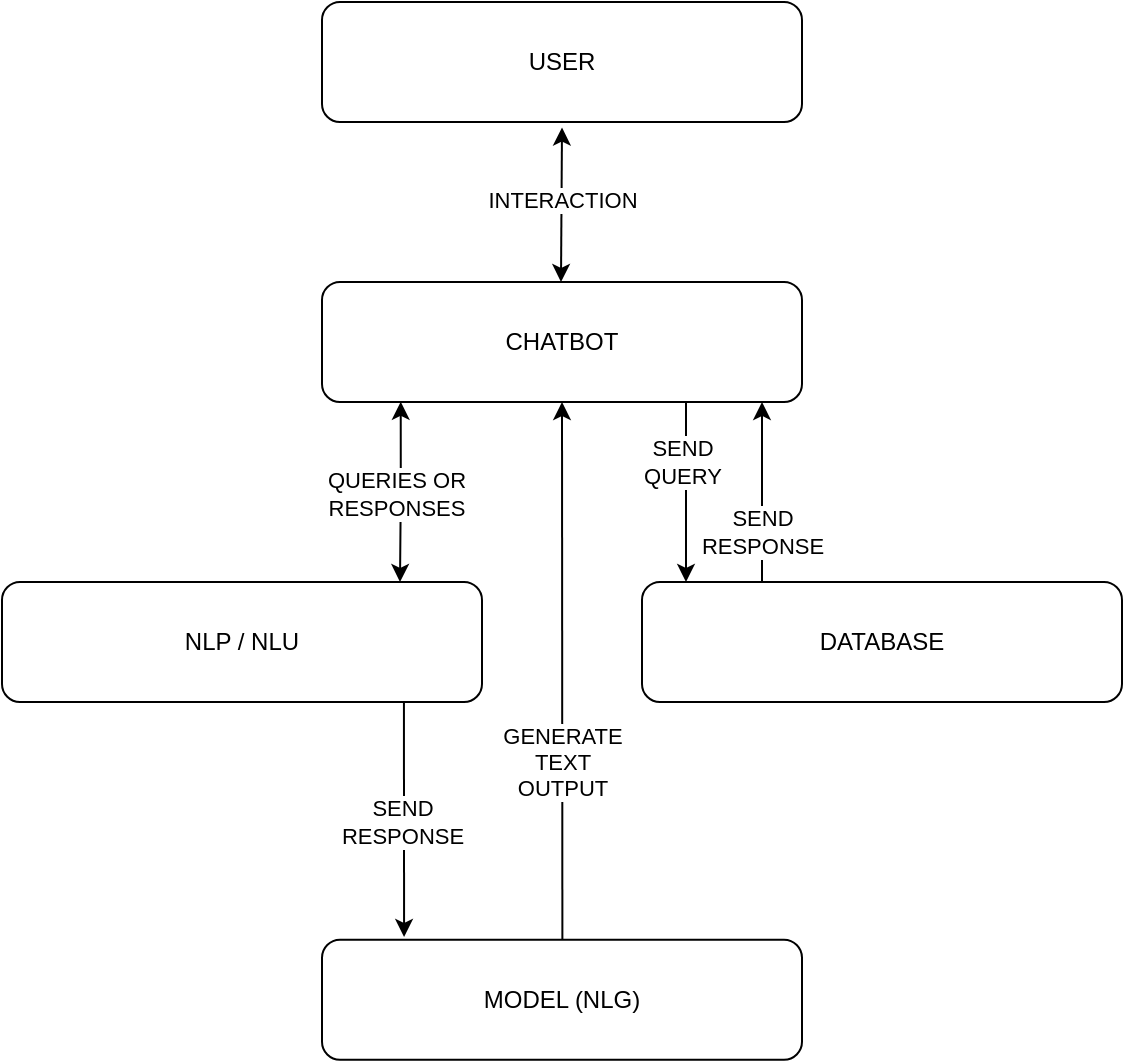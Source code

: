 <mxfile version="21.6.6" type="device">
  <diagram name="Page-1" id="SQiREFOokvu_kX7NKwha">
    <mxGraphModel dx="265" dy="169" grid="1" gridSize="10" guides="1" tooltips="1" connect="1" arrows="1" fold="1" page="1" pageScale="1" pageWidth="827" pageHeight="1169" math="0" shadow="0">
      <root>
        <mxCell id="0" />
        <mxCell id="1" parent="0" />
        <mxCell id="quadZYeFsB-Cy5rRPPhW-1" value="USER" style="rounded=1;whiteSpace=wrap;html=1;" vertex="1" parent="1">
          <mxGeometry x="200" y="50" width="240" height="60" as="geometry" />
        </mxCell>
        <mxCell id="quadZYeFsB-Cy5rRPPhW-4" style="edgeStyle=orthogonalEdgeStyle;rounded=0;orthogonalLoop=1;jettySize=auto;html=1;exitX=0.75;exitY=0;exitDx=0;exitDy=0;startArrow=classic;startFill=1;endArrow=classic;endFill=1;entryX=0.5;entryY=1.046;entryDx=0;entryDy=0;entryPerimeter=0;" edge="1" parent="1" target="quadZYeFsB-Cy5rRPPhW-1">
          <mxGeometry relative="1" as="geometry">
            <mxPoint x="319.5" y="190" as="sourcePoint" />
            <mxPoint x="319.5" y="120" as="targetPoint" />
          </mxGeometry>
        </mxCell>
        <mxCell id="quadZYeFsB-Cy5rRPPhW-5" value="INTERACTION" style="edgeLabel;html=1;align=center;verticalAlign=middle;resizable=0;points=[];" vertex="1" connectable="0" parent="quadZYeFsB-Cy5rRPPhW-4">
          <mxGeometry x="0.095" relative="1" as="geometry">
            <mxPoint y="1" as="offset" />
          </mxGeometry>
        </mxCell>
        <mxCell id="quadZYeFsB-Cy5rRPPhW-10" style="edgeStyle=orthogonalEdgeStyle;rounded=0;orthogonalLoop=1;jettySize=auto;html=1;endArrow=classic;endFill=1;startArrow=classic;startFill=1;exitX=0.164;exitY=0.998;exitDx=0;exitDy=0;exitPerimeter=0;entryX=0.17;entryY=-0.008;entryDx=0;entryDy=0;entryPerimeter=0;" edge="1" parent="1" source="quadZYeFsB-Cy5rRPPhW-2">
          <mxGeometry relative="1" as="geometry">
            <mxPoint x="242.08" y="252.46" as="sourcePoint" />
            <mxPoint x="239" y="340" as="targetPoint" />
          </mxGeometry>
        </mxCell>
        <mxCell id="quadZYeFsB-Cy5rRPPhW-11" value="QUERIES OR&lt;br&gt;RESPONSES" style="edgeLabel;html=1;align=center;verticalAlign=middle;resizable=0;points=[];" vertex="1" connectable="0" parent="quadZYeFsB-Cy5rRPPhW-10">
          <mxGeometry x="0.033" y="-3" relative="1" as="geometry">
            <mxPoint as="offset" />
          </mxGeometry>
        </mxCell>
        <mxCell id="quadZYeFsB-Cy5rRPPhW-2" value="CHATBOT" style="rounded=1;whiteSpace=wrap;html=1;" vertex="1" parent="1">
          <mxGeometry x="200" y="190" width="240" height="60" as="geometry" />
        </mxCell>
        <mxCell id="quadZYeFsB-Cy5rRPPhW-3" value="DATABASE" style="rounded=1;whiteSpace=wrap;html=1;" vertex="1" parent="1">
          <mxGeometry x="360" y="340" width="240" height="60" as="geometry" />
        </mxCell>
        <mxCell id="quadZYeFsB-Cy5rRPPhW-12" value="NLP / NLU" style="rounded=1;whiteSpace=wrap;html=1;" vertex="1" parent="1">
          <mxGeometry x="40" y="340" width="240" height="60" as="geometry" />
        </mxCell>
        <mxCell id="quadZYeFsB-Cy5rRPPhW-13" value="MODEL (NLG)" style="rounded=1;whiteSpace=wrap;html=1;" vertex="1" parent="1">
          <mxGeometry x="200" y="518.86" width="240" height="60" as="geometry" />
        </mxCell>
        <mxCell id="quadZYeFsB-Cy5rRPPhW-14" value="" style="endArrow=classic;html=1;rounded=0;entryX=0.75;entryY=0;entryDx=0;entryDy=0;" edge="1" parent="1">
          <mxGeometry width="50" height="50" relative="1" as="geometry">
            <mxPoint x="382" y="250" as="sourcePoint" />
            <mxPoint x="382" y="340" as="targetPoint" />
          </mxGeometry>
        </mxCell>
        <mxCell id="quadZYeFsB-Cy5rRPPhW-15" value="SEND&lt;br&gt;QUERY" style="edgeLabel;html=1;align=center;verticalAlign=middle;resizable=0;points=[];" vertex="1" connectable="0" parent="quadZYeFsB-Cy5rRPPhW-14">
          <mxGeometry x="-0.267" y="-2" relative="1" as="geometry">
            <mxPoint y="-3" as="offset" />
          </mxGeometry>
        </mxCell>
        <mxCell id="quadZYeFsB-Cy5rRPPhW-16" value="" style="endArrow=classic;html=1;rounded=0;entryX=0.25;entryY=1;entryDx=0;entryDy=0;" edge="1" parent="1">
          <mxGeometry width="50" height="50" relative="1" as="geometry">
            <mxPoint x="420" y="340" as="sourcePoint" />
            <mxPoint x="420" y="250" as="targetPoint" />
          </mxGeometry>
        </mxCell>
        <mxCell id="quadZYeFsB-Cy5rRPPhW-17" value="SEND&lt;br&gt;RESPONSE" style="edgeLabel;html=1;align=center;verticalAlign=middle;resizable=0;points=[];" vertex="1" connectable="0" parent="quadZYeFsB-Cy5rRPPhW-16">
          <mxGeometry x="-0.444" relative="1" as="geometry">
            <mxPoint as="offset" />
          </mxGeometry>
        </mxCell>
        <mxCell id="quadZYeFsB-Cy5rRPPhW-18" value="" style="endArrow=classic;html=1;rounded=0;entryX=0.917;entryY=-0.023;entryDx=0;entryDy=0;entryPerimeter=0;exitX=0.25;exitY=1;exitDx=0;exitDy=0;" edge="1" parent="1">
          <mxGeometry width="50" height="50" relative="1" as="geometry">
            <mxPoint x="240.96" y="400" as="sourcePoint" />
            <mxPoint x="241.04" y="517.48" as="targetPoint" />
          </mxGeometry>
        </mxCell>
        <mxCell id="quadZYeFsB-Cy5rRPPhW-19" value="SEND&lt;br&gt;RESPONSE" style="edgeLabel;html=1;align=center;verticalAlign=middle;resizable=0;points=[];" vertex="1" connectable="0" parent="quadZYeFsB-Cy5rRPPhW-18">
          <mxGeometry x="0.024" y="-1" relative="1" as="geometry">
            <mxPoint as="offset" />
          </mxGeometry>
        </mxCell>
        <mxCell id="quadZYeFsB-Cy5rRPPhW-20" value="" style="endArrow=classic;html=1;rounded=0;exitX=0.082;exitY=-0.003;exitDx=0;exitDy=0;exitPerimeter=0;entryX=0.5;entryY=1;entryDx=0;entryDy=0;" edge="1" parent="1" target="quadZYeFsB-Cy5rRPPhW-2">
          <mxGeometry width="50" height="50" relative="1" as="geometry">
            <mxPoint x="320.19" y="518.86" as="sourcePoint" />
            <mxPoint x="319.47" y="430.18" as="targetPoint" />
          </mxGeometry>
        </mxCell>
        <mxCell id="quadZYeFsB-Cy5rRPPhW-21" value="GENERATE&lt;br&gt;TEXT&lt;br&gt;OUTPUT" style="edgeLabel;html=1;align=center;verticalAlign=middle;resizable=0;points=[];" vertex="1" connectable="0" parent="quadZYeFsB-Cy5rRPPhW-20">
          <mxGeometry x="-0.003" relative="1" as="geometry">
            <mxPoint y="45" as="offset" />
          </mxGeometry>
        </mxCell>
      </root>
    </mxGraphModel>
  </diagram>
</mxfile>
